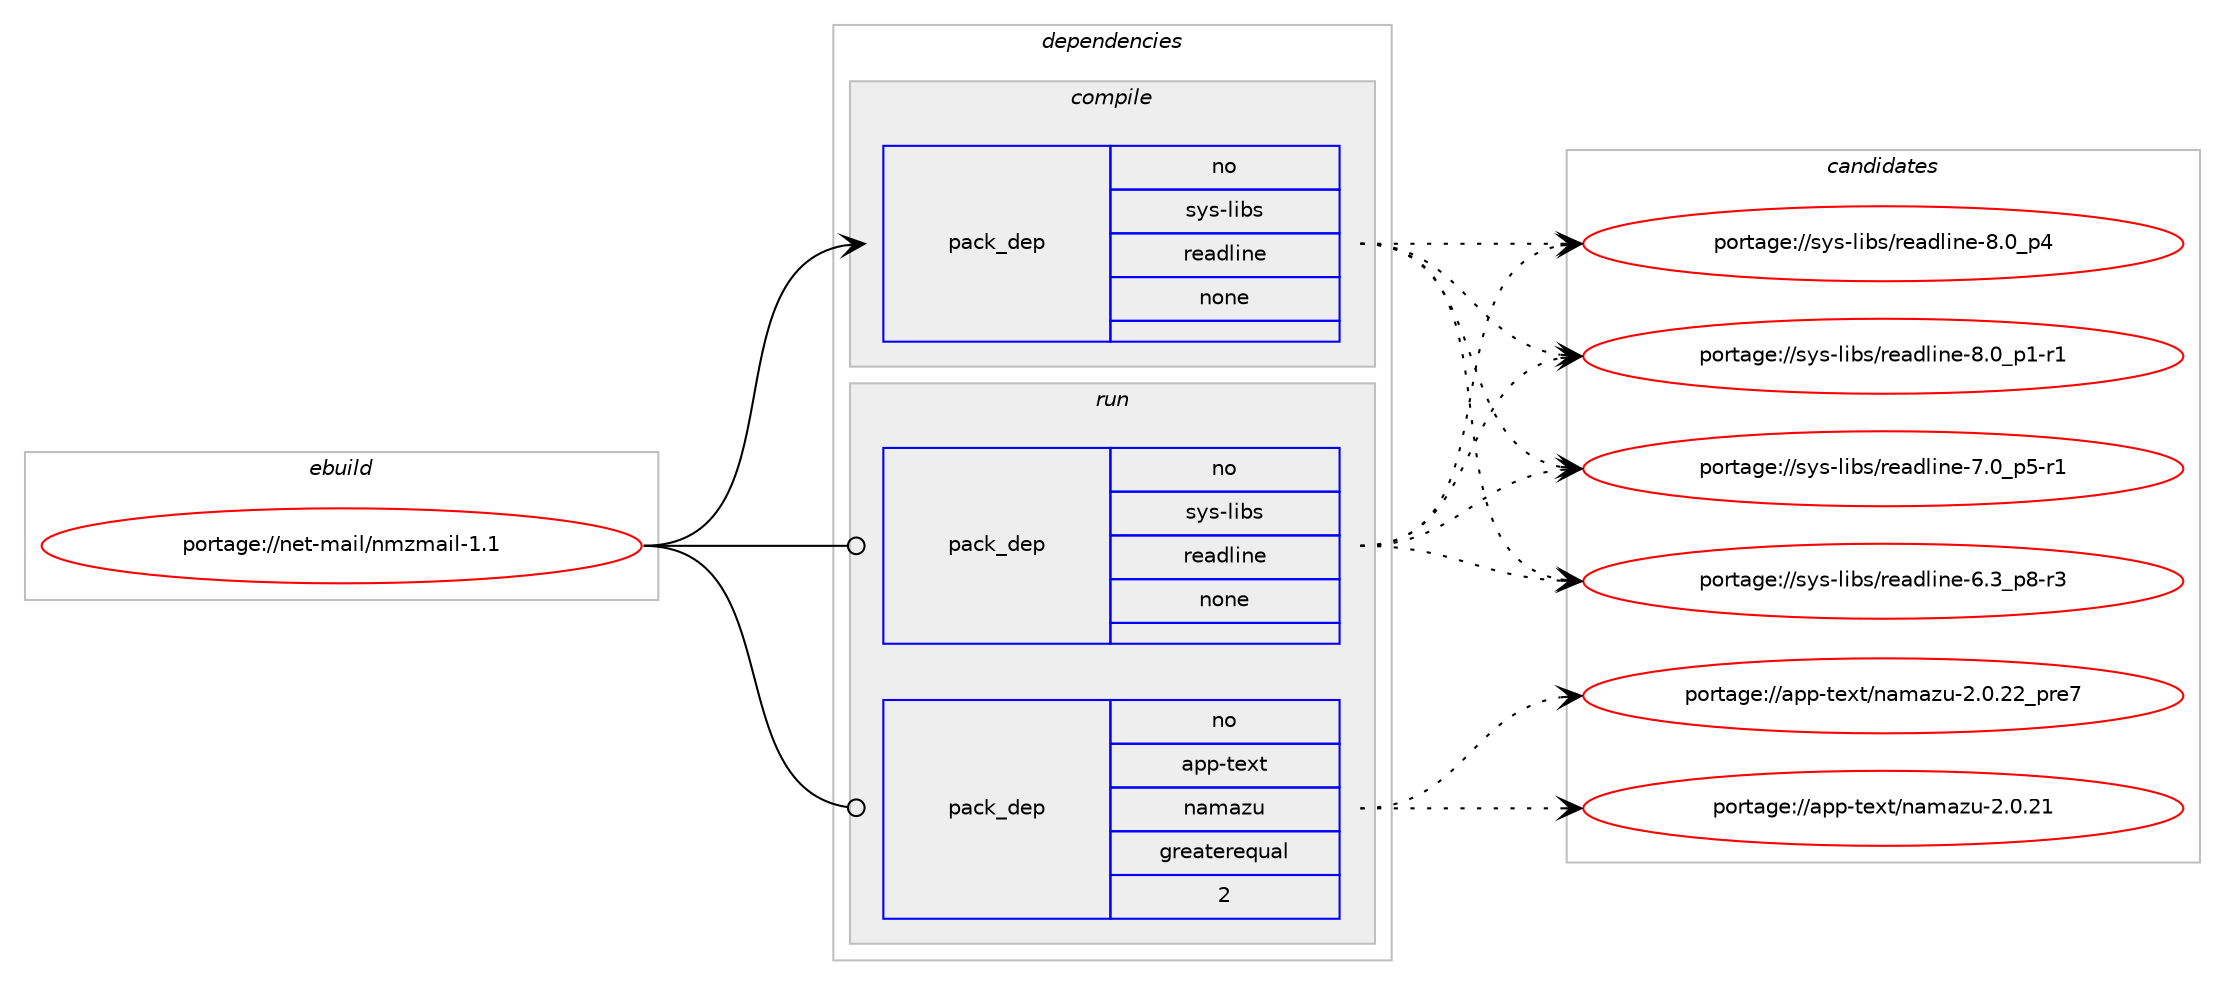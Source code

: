 digraph prolog {

# *************
# Graph options
# *************

newrank=true;
concentrate=true;
compound=true;
graph [rankdir=LR,fontname=Helvetica,fontsize=10,ranksep=1.5];#, ranksep=2.5, nodesep=0.2];
edge  [arrowhead=vee];
node  [fontname=Helvetica,fontsize=10];

# **********
# The ebuild
# **********

subgraph cluster_leftcol {
color=gray;
rank=same;
label=<<i>ebuild</i>>;
id [label="portage://net-mail/nmzmail-1.1", color=red, width=4, href="../net-mail/nmzmail-1.1.svg"];
}

# ****************
# The dependencies
# ****************

subgraph cluster_midcol {
color=gray;
label=<<i>dependencies</i>>;
subgraph cluster_compile {
fillcolor="#eeeeee";
style=filled;
label=<<i>compile</i>>;
subgraph pack6035 {
dependency6854 [label=<<TABLE BORDER="0" CELLBORDER="1" CELLSPACING="0" CELLPADDING="4" WIDTH="220"><TR><TD ROWSPAN="6" CELLPADDING="30">pack_dep</TD></TR><TR><TD WIDTH="110">no</TD></TR><TR><TD>sys-libs</TD></TR><TR><TD>readline</TD></TR><TR><TD>none</TD></TR><TR><TD></TD></TR></TABLE>>, shape=none, color=blue];
}
id:e -> dependency6854:w [weight=20,style="solid",arrowhead="vee"];
}
subgraph cluster_compileandrun {
fillcolor="#eeeeee";
style=filled;
label=<<i>compile and run</i>>;
}
subgraph cluster_run {
fillcolor="#eeeeee";
style=filled;
label=<<i>run</i>>;
subgraph pack6036 {
dependency6855 [label=<<TABLE BORDER="0" CELLBORDER="1" CELLSPACING="0" CELLPADDING="4" WIDTH="220"><TR><TD ROWSPAN="6" CELLPADDING="30">pack_dep</TD></TR><TR><TD WIDTH="110">no</TD></TR><TR><TD>app-text</TD></TR><TR><TD>namazu</TD></TR><TR><TD>greaterequal</TD></TR><TR><TD>2</TD></TR></TABLE>>, shape=none, color=blue];
}
id:e -> dependency6855:w [weight=20,style="solid",arrowhead="odot"];
subgraph pack6037 {
dependency6856 [label=<<TABLE BORDER="0" CELLBORDER="1" CELLSPACING="0" CELLPADDING="4" WIDTH="220"><TR><TD ROWSPAN="6" CELLPADDING="30">pack_dep</TD></TR><TR><TD WIDTH="110">no</TD></TR><TR><TD>sys-libs</TD></TR><TR><TD>readline</TD></TR><TR><TD>none</TD></TR><TR><TD></TD></TR></TABLE>>, shape=none, color=blue];
}
id:e -> dependency6856:w [weight=20,style="solid",arrowhead="odot"];
}
}

# **************
# The candidates
# **************

subgraph cluster_choices {
rank=same;
color=gray;
label=<<i>candidates</i>>;

subgraph choice6035 {
color=black;
nodesep=1;
choice11512111545108105981154711410197100108105110101455646489511252 [label="portage://sys-libs/readline-8.0_p4", color=red, width=4,href="../sys-libs/readline-8.0_p4.svg"];
choice115121115451081059811547114101971001081051101014556464895112494511449 [label="portage://sys-libs/readline-8.0_p1-r1", color=red, width=4,href="../sys-libs/readline-8.0_p1-r1.svg"];
choice115121115451081059811547114101971001081051101014555464895112534511449 [label="portage://sys-libs/readline-7.0_p5-r1", color=red, width=4,href="../sys-libs/readline-7.0_p5-r1.svg"];
choice115121115451081059811547114101971001081051101014554465195112564511451 [label="portage://sys-libs/readline-6.3_p8-r3", color=red, width=4,href="../sys-libs/readline-6.3_p8-r3.svg"];
dependency6854:e -> choice11512111545108105981154711410197100108105110101455646489511252:w [style=dotted,weight="100"];
dependency6854:e -> choice115121115451081059811547114101971001081051101014556464895112494511449:w [style=dotted,weight="100"];
dependency6854:e -> choice115121115451081059811547114101971001081051101014555464895112534511449:w [style=dotted,weight="100"];
dependency6854:e -> choice115121115451081059811547114101971001081051101014554465195112564511451:w [style=dotted,weight="100"];
}
subgraph choice6036 {
color=black;
nodesep=1;
choice9711211245116101120116471109710997122117455046484650509511211410155 [label="portage://app-text/namazu-2.0.22_pre7", color=red, width=4,href="../app-text/namazu-2.0.22_pre7.svg"];
choice971121124511610112011647110971099712211745504648465049 [label="portage://app-text/namazu-2.0.21", color=red, width=4,href="../app-text/namazu-2.0.21.svg"];
dependency6855:e -> choice9711211245116101120116471109710997122117455046484650509511211410155:w [style=dotted,weight="100"];
dependency6855:e -> choice971121124511610112011647110971099712211745504648465049:w [style=dotted,weight="100"];
}
subgraph choice6037 {
color=black;
nodesep=1;
choice11512111545108105981154711410197100108105110101455646489511252 [label="portage://sys-libs/readline-8.0_p4", color=red, width=4,href="../sys-libs/readline-8.0_p4.svg"];
choice115121115451081059811547114101971001081051101014556464895112494511449 [label="portage://sys-libs/readline-8.0_p1-r1", color=red, width=4,href="../sys-libs/readline-8.0_p1-r1.svg"];
choice115121115451081059811547114101971001081051101014555464895112534511449 [label="portage://sys-libs/readline-7.0_p5-r1", color=red, width=4,href="../sys-libs/readline-7.0_p5-r1.svg"];
choice115121115451081059811547114101971001081051101014554465195112564511451 [label="portage://sys-libs/readline-6.3_p8-r3", color=red, width=4,href="../sys-libs/readline-6.3_p8-r3.svg"];
dependency6856:e -> choice11512111545108105981154711410197100108105110101455646489511252:w [style=dotted,weight="100"];
dependency6856:e -> choice115121115451081059811547114101971001081051101014556464895112494511449:w [style=dotted,weight="100"];
dependency6856:e -> choice115121115451081059811547114101971001081051101014555464895112534511449:w [style=dotted,weight="100"];
dependency6856:e -> choice115121115451081059811547114101971001081051101014554465195112564511451:w [style=dotted,weight="100"];
}
}

}
